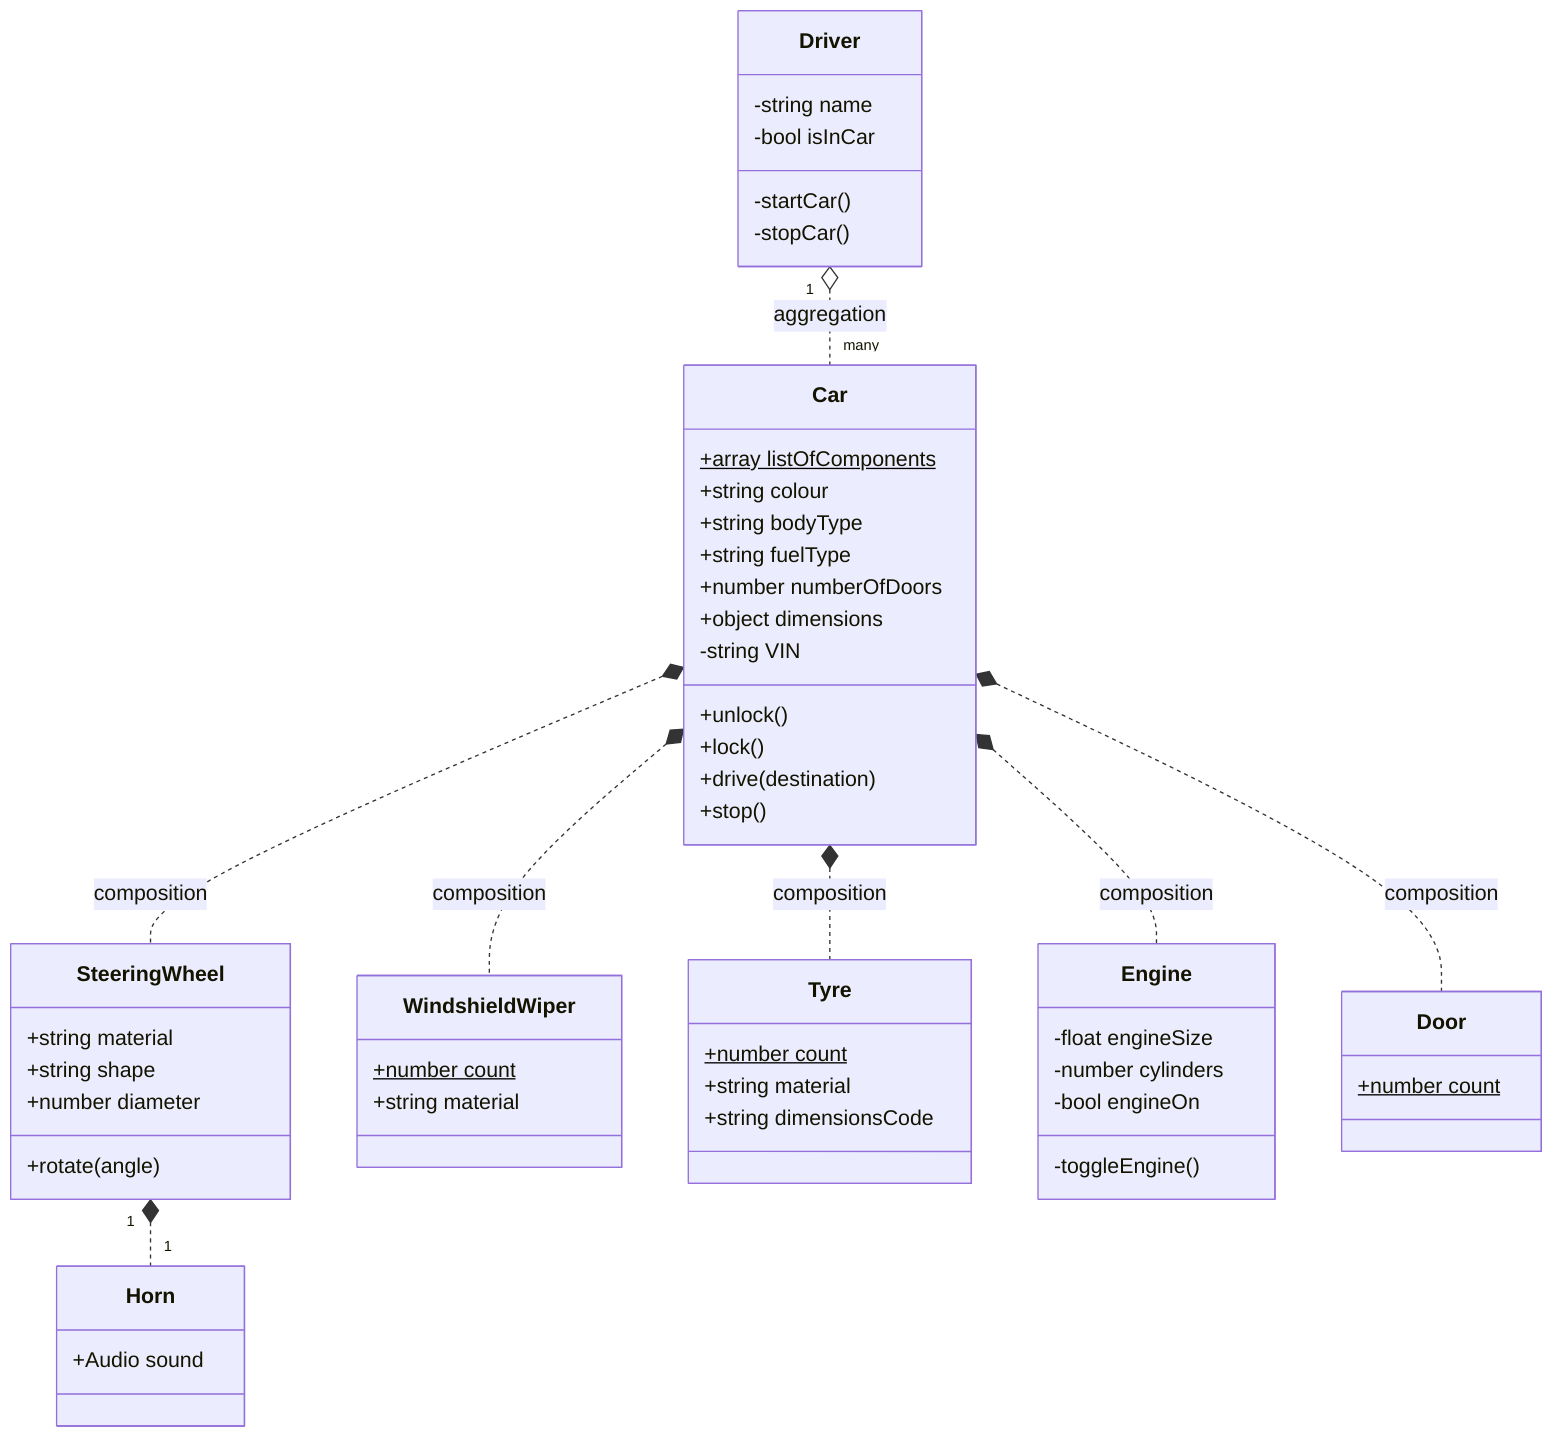 classDiagram
	%% the '$' symbol represents a static property/method

	class Driver {
		-string name
		-bool isInCar
		-startCar()
		-stopCar()
	}

	class Car {
		+array listOfComponents$
		+string colour
		+string bodyType
		+string fuelType
		+number numberOfDoors
		+object dimensions
		-string VIN
		
		+unlock()
		+lock()
		+drive(destination)
		+stop()
	}

	class SteeringWheel {
		+string material
		+string shape
		+number diameter
		+rotate(angle)
	}

	class WindshieldWiper {
		+number count$
		+string material
	}

	class Horn {
		+Audio sound
	}

	class Tyre {
		+number count$
		+string material
		+string dimensionsCode
	}

	class Engine {
		-float engineSize
		-number cylinders
		-bool engineOn
		-toggleEngine()
	}

	class Door {
		+number count$
	}
	



	Driver "1" o.. "many" Car : aggregation
	Car *.. SteeringWheel : composition
	Car *.. Tyre : composition
	Car *.. Engine : composition
	Car *.. WindshieldWiper : composition
	Car *.. Door : composition

	SteeringWheel "1" *.. "1" Horn